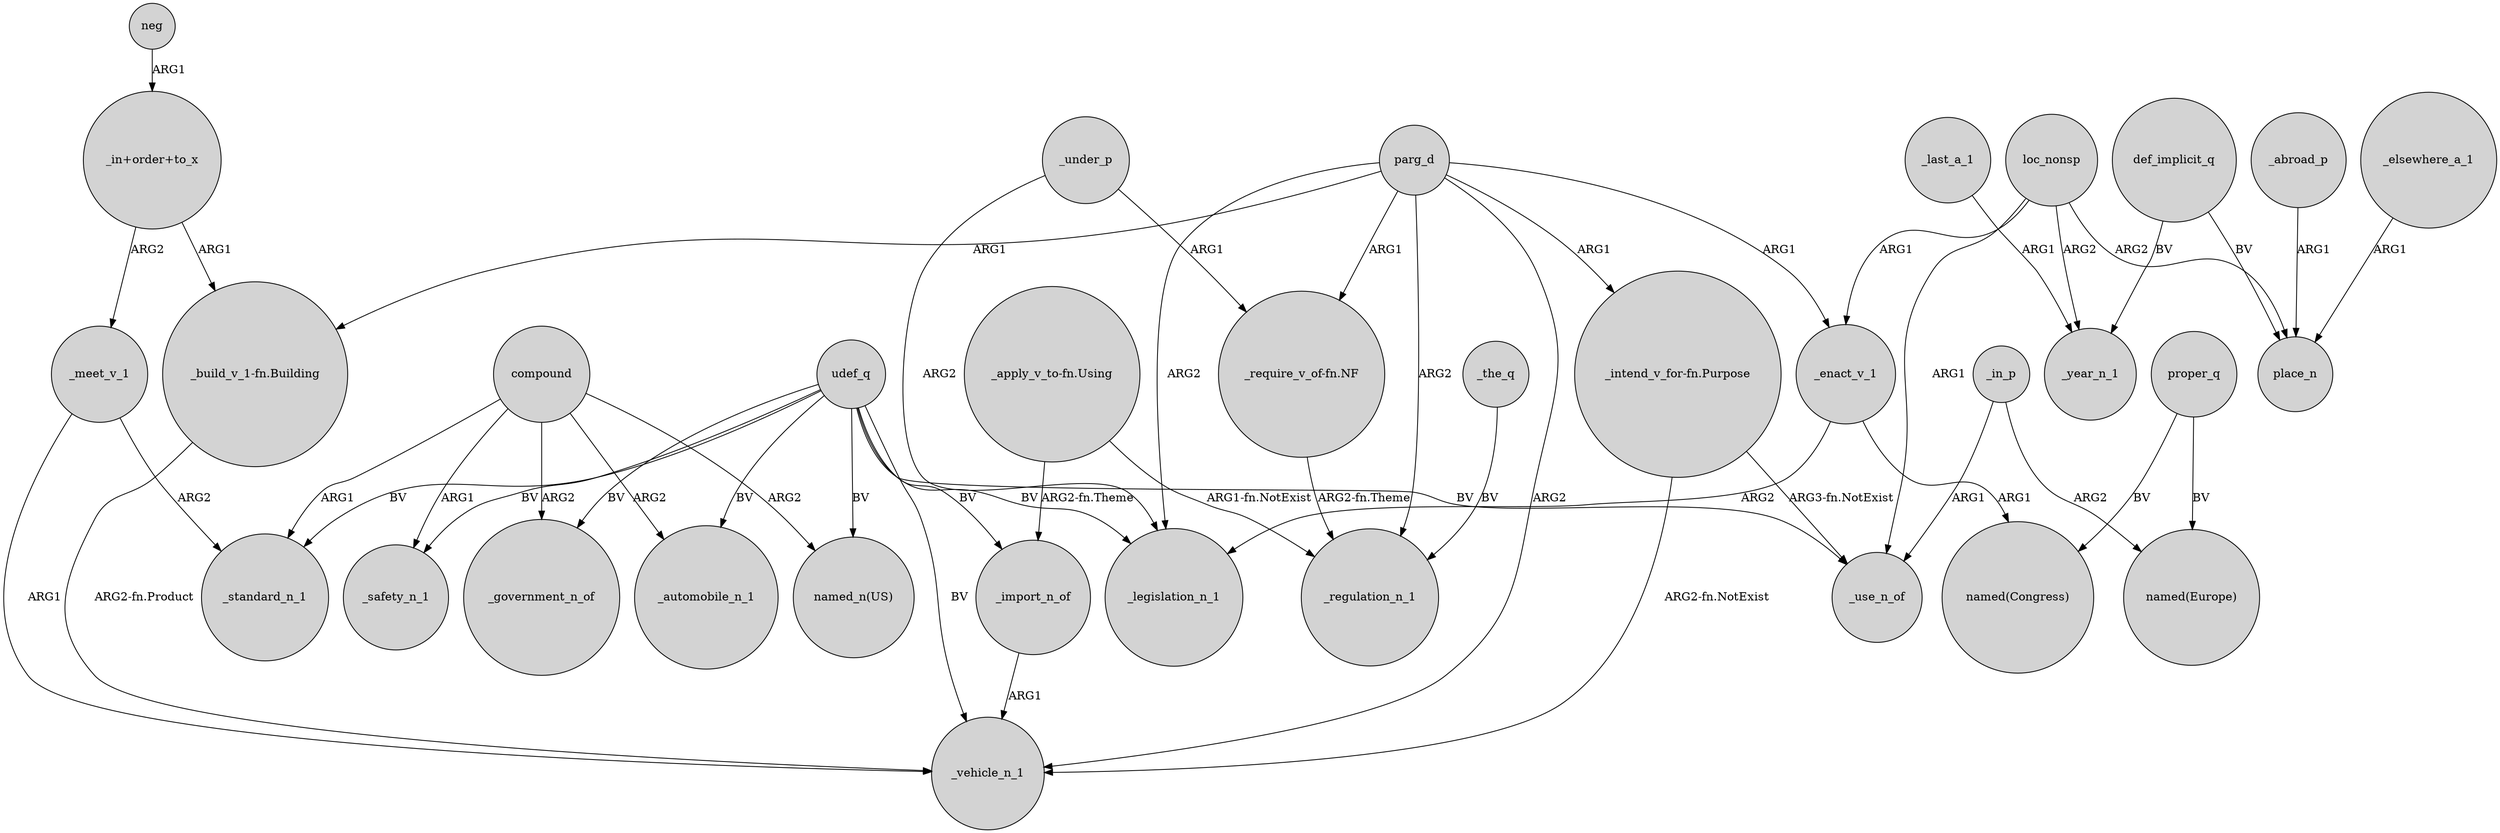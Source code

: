digraph {
	node [shape=circle style=filled]
	"_build_v_1-fn.Building" -> _vehicle_n_1 [label="ARG2-fn.Product"]
	"_in+order+to_x" -> _meet_v_1 [label=ARG2]
	loc_nonsp -> _enact_v_1 [label=ARG1]
	udef_q -> "named_n(US)" [label=BV]
	compound -> _safety_n_1 [label=ARG1]
	_enact_v_1 -> _legislation_n_1 [label=ARG2]
	def_implicit_q -> _year_n_1 [label=BV]
	"_apply_v_to-fn.Using" -> _import_n_of [label="ARG2-fn.Theme"]
	compound -> _government_n_of [label=ARG2]
	udef_q -> _government_n_of [label=BV]
	_meet_v_1 -> _vehicle_n_1 [label=ARG1]
	udef_q -> _use_n_of [label=BV]
	_import_n_of -> _vehicle_n_1 [label=ARG1]
	udef_q -> _automobile_n_1 [label=BV]
	_in_p -> "named(Europe)" [label=ARG2]
	neg -> "_in+order+to_x" [label=ARG1]
	def_implicit_q -> place_n [label=BV]
	compound -> "named_n(US)" [label=ARG2]
	udef_q -> _vehicle_n_1 [label=BV]
	proper_q -> "named(Congress)" [label=BV]
	loc_nonsp -> _use_n_of [label=ARG1]
	parg_d -> "_intend_v_for-fn.Purpose" [label=ARG1]
	"_in+order+to_x" -> "_build_v_1-fn.Building" [label=ARG1]
	_under_p -> "_require_v_of-fn.NF" [label=ARG1]
	parg_d -> _regulation_n_1 [label=ARG2]
	"_intend_v_for-fn.Purpose" -> _vehicle_n_1 [label="ARG2-fn.NotExist"]
	_elsewhere_a_1 -> place_n [label=ARG1]
	"_intend_v_for-fn.Purpose" -> _use_n_of [label="ARG3-fn.NotExist"]
	"_apply_v_to-fn.Using" -> _regulation_n_1 [label="ARG1-fn.NotExist"]
	compound -> _automobile_n_1 [label=ARG2]
	parg_d -> "_build_v_1-fn.Building" [label=ARG1]
	parg_d -> _vehicle_n_1 [label=ARG2]
	proper_q -> "named(Europe)" [label=BV]
	_under_p -> _legislation_n_1 [label=ARG2]
	loc_nonsp -> _year_n_1 [label=ARG2]
	"_require_v_of-fn.NF" -> _regulation_n_1 [label="ARG2-fn.Theme"]
	_last_a_1 -> _year_n_1 [label=ARG1]
	parg_d -> "_require_v_of-fn.NF" [label=ARG1]
	udef_q -> _safety_n_1 [label=BV]
	udef_q -> _import_n_of [label=BV]
	parg_d -> _enact_v_1 [label=ARG1]
	loc_nonsp -> place_n [label=ARG2]
	udef_q -> _legislation_n_1 [label=BV]
	_meet_v_1 -> _standard_n_1 [label=ARG2]
	_enact_v_1 -> "named(Congress)" [label=ARG1]
	udef_q -> _standard_n_1 [label=BV]
	compound -> _standard_n_1 [label=ARG1]
	_in_p -> _use_n_of [label=ARG1]
	_abroad_p -> place_n [label=ARG1]
	_the_q -> _regulation_n_1 [label=BV]
	parg_d -> _legislation_n_1 [label=ARG2]
}
